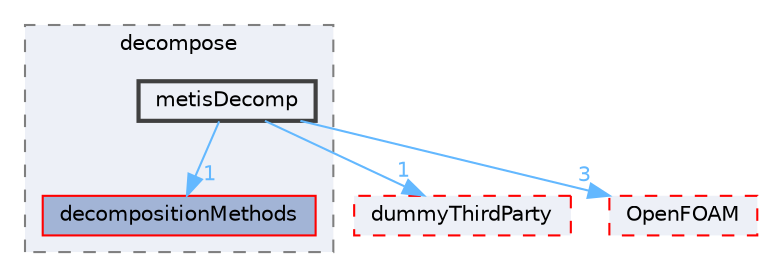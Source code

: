 digraph "src/parallel/decompose/metisDecomp"
{
 // LATEX_PDF_SIZE
  bgcolor="transparent";
  edge [fontname=Helvetica,fontsize=10,labelfontname=Helvetica,labelfontsize=10];
  node [fontname=Helvetica,fontsize=10,shape=box,height=0.2,width=0.4];
  compound=true
  subgraph clusterdir_e048e8eb4dfe5719d368ebac837fe95a {
    graph [ bgcolor="#edf0f7", pencolor="grey50", label="decompose", fontname=Helvetica,fontsize=10 style="filled,dashed", URL="dir_e048e8eb4dfe5719d368ebac837fe95a.html",tooltip=""]
  dir_e3b70d1802e286fd48b60eaae8da0038 [label="decompositionMethods", fillcolor="#a2b4d6", color="red", style="filled", URL="dir_e3b70d1802e286fd48b60eaae8da0038.html",tooltip=""];
  dir_2c7343f7b1362b8a8c0ceb8f41501cbb [label="metisDecomp", fillcolor="#edf0f7", color="grey25", style="filled,bold", URL="dir_2c7343f7b1362b8a8c0ceb8f41501cbb.html",tooltip=""];
  }
  dir_3dbf595be03a0daf8d8ce1c2eec1d958 [label="dummyThirdParty", fillcolor="#edf0f7", color="red", style="filled,dashed", URL="dir_3dbf595be03a0daf8d8ce1c2eec1d958.html",tooltip=""];
  dir_c5473ff19b20e6ec4dfe5c310b3778a8 [label="OpenFOAM", fillcolor="#edf0f7", color="red", style="filled,dashed", URL="dir_c5473ff19b20e6ec4dfe5c310b3778a8.html",tooltip=""];
  dir_2c7343f7b1362b8a8c0ceb8f41501cbb->dir_3dbf595be03a0daf8d8ce1c2eec1d958 [headlabel="1", labeldistance=1.5 headhref="dir_002390_001071.html" href="dir_002390_001071.html" color="steelblue1" fontcolor="steelblue1"];
  dir_2c7343f7b1362b8a8c0ceb8f41501cbb->dir_c5473ff19b20e6ec4dfe5c310b3778a8 [headlabel="3", labeldistance=1.5 headhref="dir_002390_002695.html" href="dir_002390_002695.html" color="steelblue1" fontcolor="steelblue1"];
  dir_2c7343f7b1362b8a8c0ceb8f41501cbb->dir_e3b70d1802e286fd48b60eaae8da0038 [headlabel="1", labeldistance=1.5 headhref="dir_002390_000834.html" href="dir_002390_000834.html" color="steelblue1" fontcolor="steelblue1"];
}

